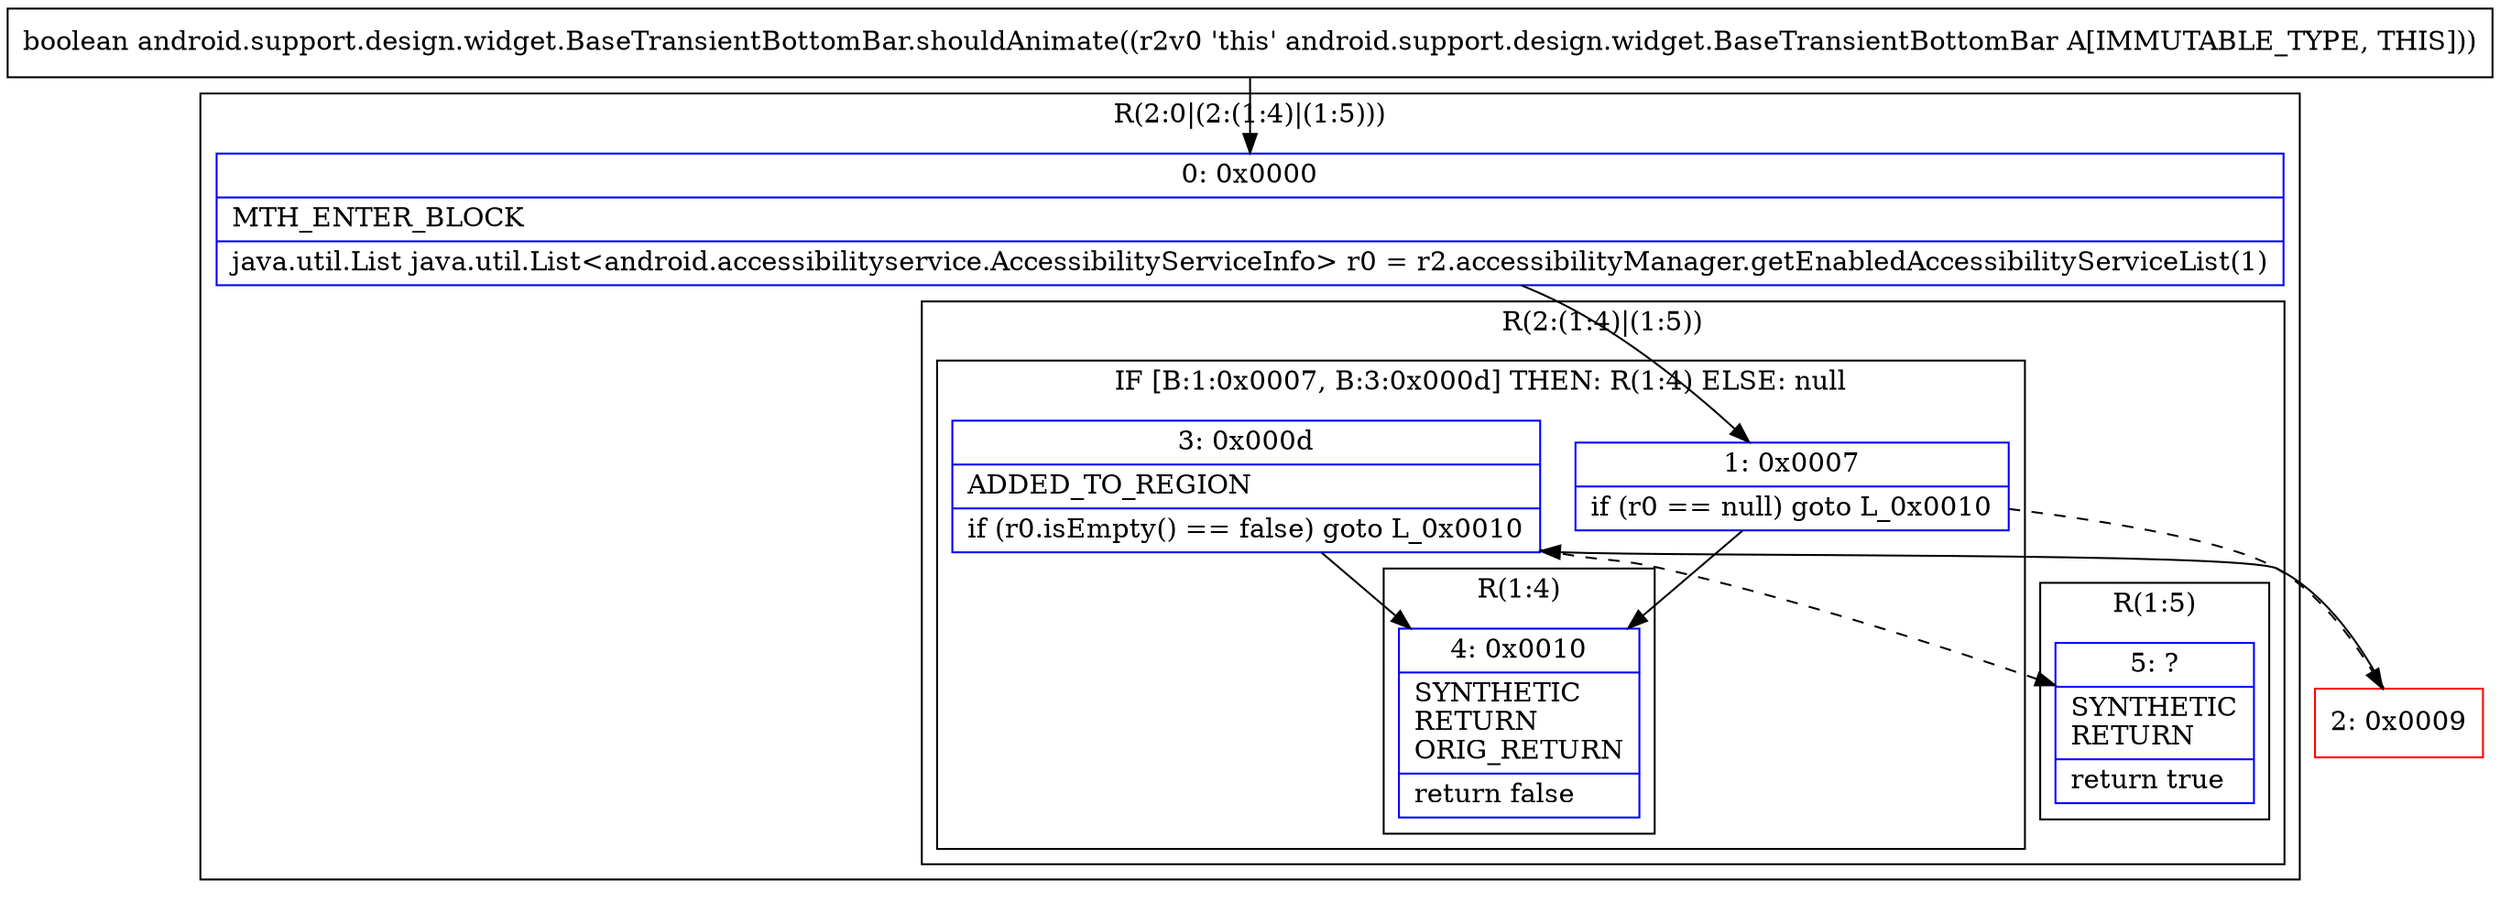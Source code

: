 digraph "CFG forandroid.support.design.widget.BaseTransientBottomBar.shouldAnimate()Z" {
subgraph cluster_Region_1402201148 {
label = "R(2:0|(2:(1:4)|(1:5)))";
node [shape=record,color=blue];
Node_0 [shape=record,label="{0\:\ 0x0000|MTH_ENTER_BLOCK\l|java.util.List java.util.List\<android.accessibilityservice.AccessibilityServiceInfo\> r0 = r2.accessibilityManager.getEnabledAccessibilityServiceList(1)\l}"];
subgraph cluster_Region_861324299 {
label = "R(2:(1:4)|(1:5))";
node [shape=record,color=blue];
subgraph cluster_IfRegion_1962756025 {
label = "IF [B:1:0x0007, B:3:0x000d] THEN: R(1:4) ELSE: null";
node [shape=record,color=blue];
Node_1 [shape=record,label="{1\:\ 0x0007|if (r0 == null) goto L_0x0010\l}"];
Node_3 [shape=record,label="{3\:\ 0x000d|ADDED_TO_REGION\l|if (r0.isEmpty() == false) goto L_0x0010\l}"];
subgraph cluster_Region_681461600 {
label = "R(1:4)";
node [shape=record,color=blue];
Node_4 [shape=record,label="{4\:\ 0x0010|SYNTHETIC\lRETURN\lORIG_RETURN\l|return false\l}"];
}
}
subgraph cluster_Region_1817370960 {
label = "R(1:5)";
node [shape=record,color=blue];
Node_5 [shape=record,label="{5\:\ ?|SYNTHETIC\lRETURN\l|return true\l}"];
}
}
}
Node_2 [shape=record,color=red,label="{2\:\ 0x0009}"];
MethodNode[shape=record,label="{boolean android.support.design.widget.BaseTransientBottomBar.shouldAnimate((r2v0 'this' android.support.design.widget.BaseTransientBottomBar A[IMMUTABLE_TYPE, THIS])) }"];
MethodNode -> Node_0;
Node_0 -> Node_1;
Node_1 -> Node_2[style=dashed];
Node_1 -> Node_4;
Node_3 -> Node_4;
Node_3 -> Node_5[style=dashed];
Node_2 -> Node_3;
}

